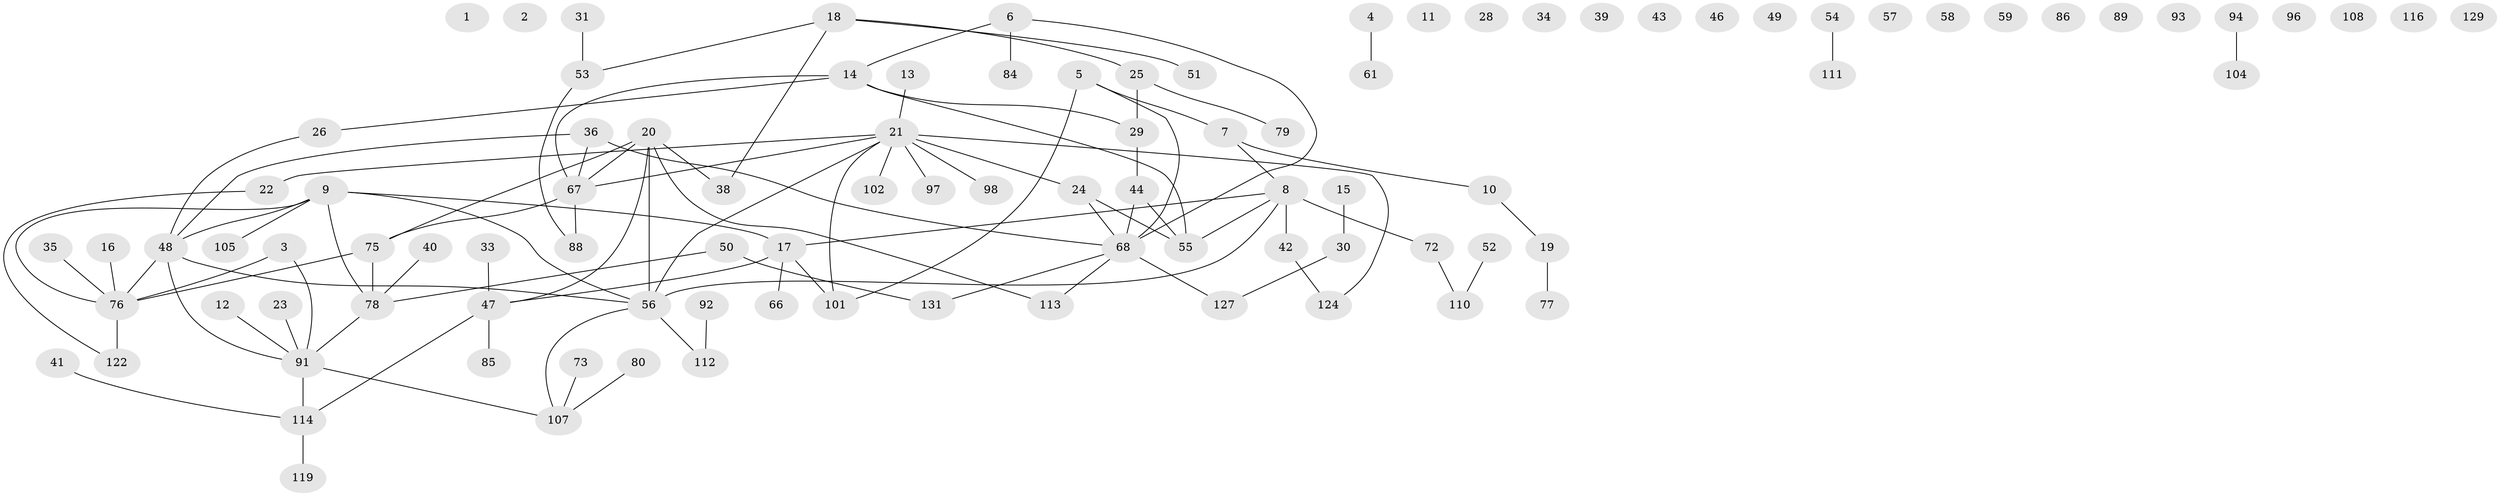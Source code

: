 // original degree distribution, {0: 0.13333333333333333, 2: 0.2518518518518518, 1: 0.28888888888888886, 3: 0.13333333333333333, 4: 0.1037037037037037, 5: 0.044444444444444446, 6: 0.037037037037037035, 7: 0.007407407407407408}
// Generated by graph-tools (version 1.1) at 2025/41/03/06/25 10:41:19]
// undirected, 97 vertices, 103 edges
graph export_dot {
graph [start="1"]
  node [color=gray90,style=filled];
  1;
  2;
  3 [super="+74"];
  4;
  5 [super="+27"];
  6;
  7;
  8 [super="+37"];
  9 [super="+126"];
  10 [super="+95"];
  11;
  12;
  13;
  14 [super="+45"];
  15;
  16;
  17 [super="+62"];
  18 [super="+64"];
  19 [super="+63"];
  20 [super="+60"];
  21 [super="+32"];
  22 [super="+69"];
  23;
  24 [super="+106"];
  25 [super="+71"];
  26;
  28;
  29 [super="+117"];
  30 [super="+103"];
  31;
  33;
  34;
  35;
  36 [super="+90"];
  38;
  39 [super="+121"];
  40;
  41;
  42 [super="+65"];
  43;
  44 [super="+100"];
  46;
  47 [super="+133"];
  48 [super="+132"];
  49;
  50;
  51 [super="+70"];
  52 [super="+83"];
  53 [super="+130"];
  54;
  55 [super="+118"];
  56 [super="+125"];
  57;
  58;
  59;
  61;
  66;
  67 [super="+81"];
  68 [super="+109"];
  72;
  73;
  75 [super="+135"];
  76 [super="+87"];
  77;
  78 [super="+82"];
  79 [super="+99"];
  80;
  84;
  85;
  86;
  88;
  89;
  91 [super="+115"];
  92;
  93;
  94;
  96;
  97;
  98;
  101;
  102;
  104;
  105 [super="+134"];
  107 [super="+123"];
  108;
  110;
  111;
  112 [super="+120"];
  113;
  114 [super="+128"];
  116;
  119;
  122;
  124;
  127;
  129;
  131;
  3 -- 91;
  3 -- 76;
  4 -- 61;
  5 -- 101;
  5 -- 68;
  5 -- 7;
  6 -- 14;
  6 -- 84;
  6 -- 68;
  7 -- 10;
  7 -- 8;
  8 -- 17;
  8 -- 72;
  8 -- 56;
  8 -- 42;
  8 -- 55;
  9 -- 76;
  9 -- 48;
  9 -- 17;
  9 -- 56;
  9 -- 105;
  9 -- 78;
  10 -- 19;
  12 -- 91;
  13 -- 21;
  14 -- 26;
  14 -- 67;
  14 -- 29;
  14 -- 55;
  15 -- 30;
  16 -- 76;
  17 -- 47;
  17 -- 66;
  17 -- 101;
  18 -- 25;
  18 -- 38;
  18 -- 51;
  18 -- 53;
  19 -- 77;
  20 -- 38;
  20 -- 56;
  20 -- 67;
  20 -- 113;
  20 -- 75;
  20 -- 47;
  21 -- 67;
  21 -- 97;
  21 -- 102;
  21 -- 124;
  21 -- 98;
  21 -- 101;
  21 -- 56;
  21 -- 22;
  21 -- 24;
  22 -- 122;
  23 -- 91;
  24 -- 55;
  24 -- 68;
  25 -- 79;
  25 -- 29;
  26 -- 48;
  29 -- 44 [weight=2];
  30 -- 127;
  31 -- 53;
  33 -- 47;
  35 -- 76;
  36 -- 68;
  36 -- 48;
  36 -- 67;
  40 -- 78;
  41 -- 114;
  42 -- 124;
  44 -- 68;
  44 -- 55;
  47 -- 85;
  47 -- 114;
  48 -- 91;
  48 -- 56;
  48 -- 76;
  50 -- 78;
  50 -- 131;
  52 -- 110;
  53 -- 88;
  54 -- 111;
  56 -- 112;
  56 -- 107;
  67 -- 75;
  67 -- 88;
  68 -- 113;
  68 -- 127;
  68 -- 131;
  72 -- 110;
  73 -- 107;
  75 -- 76;
  75 -- 78;
  76 -- 122;
  78 -- 91;
  80 -- 107;
  91 -- 107;
  91 -- 114;
  92 -- 112;
  94 -- 104;
  114 -- 119;
}
